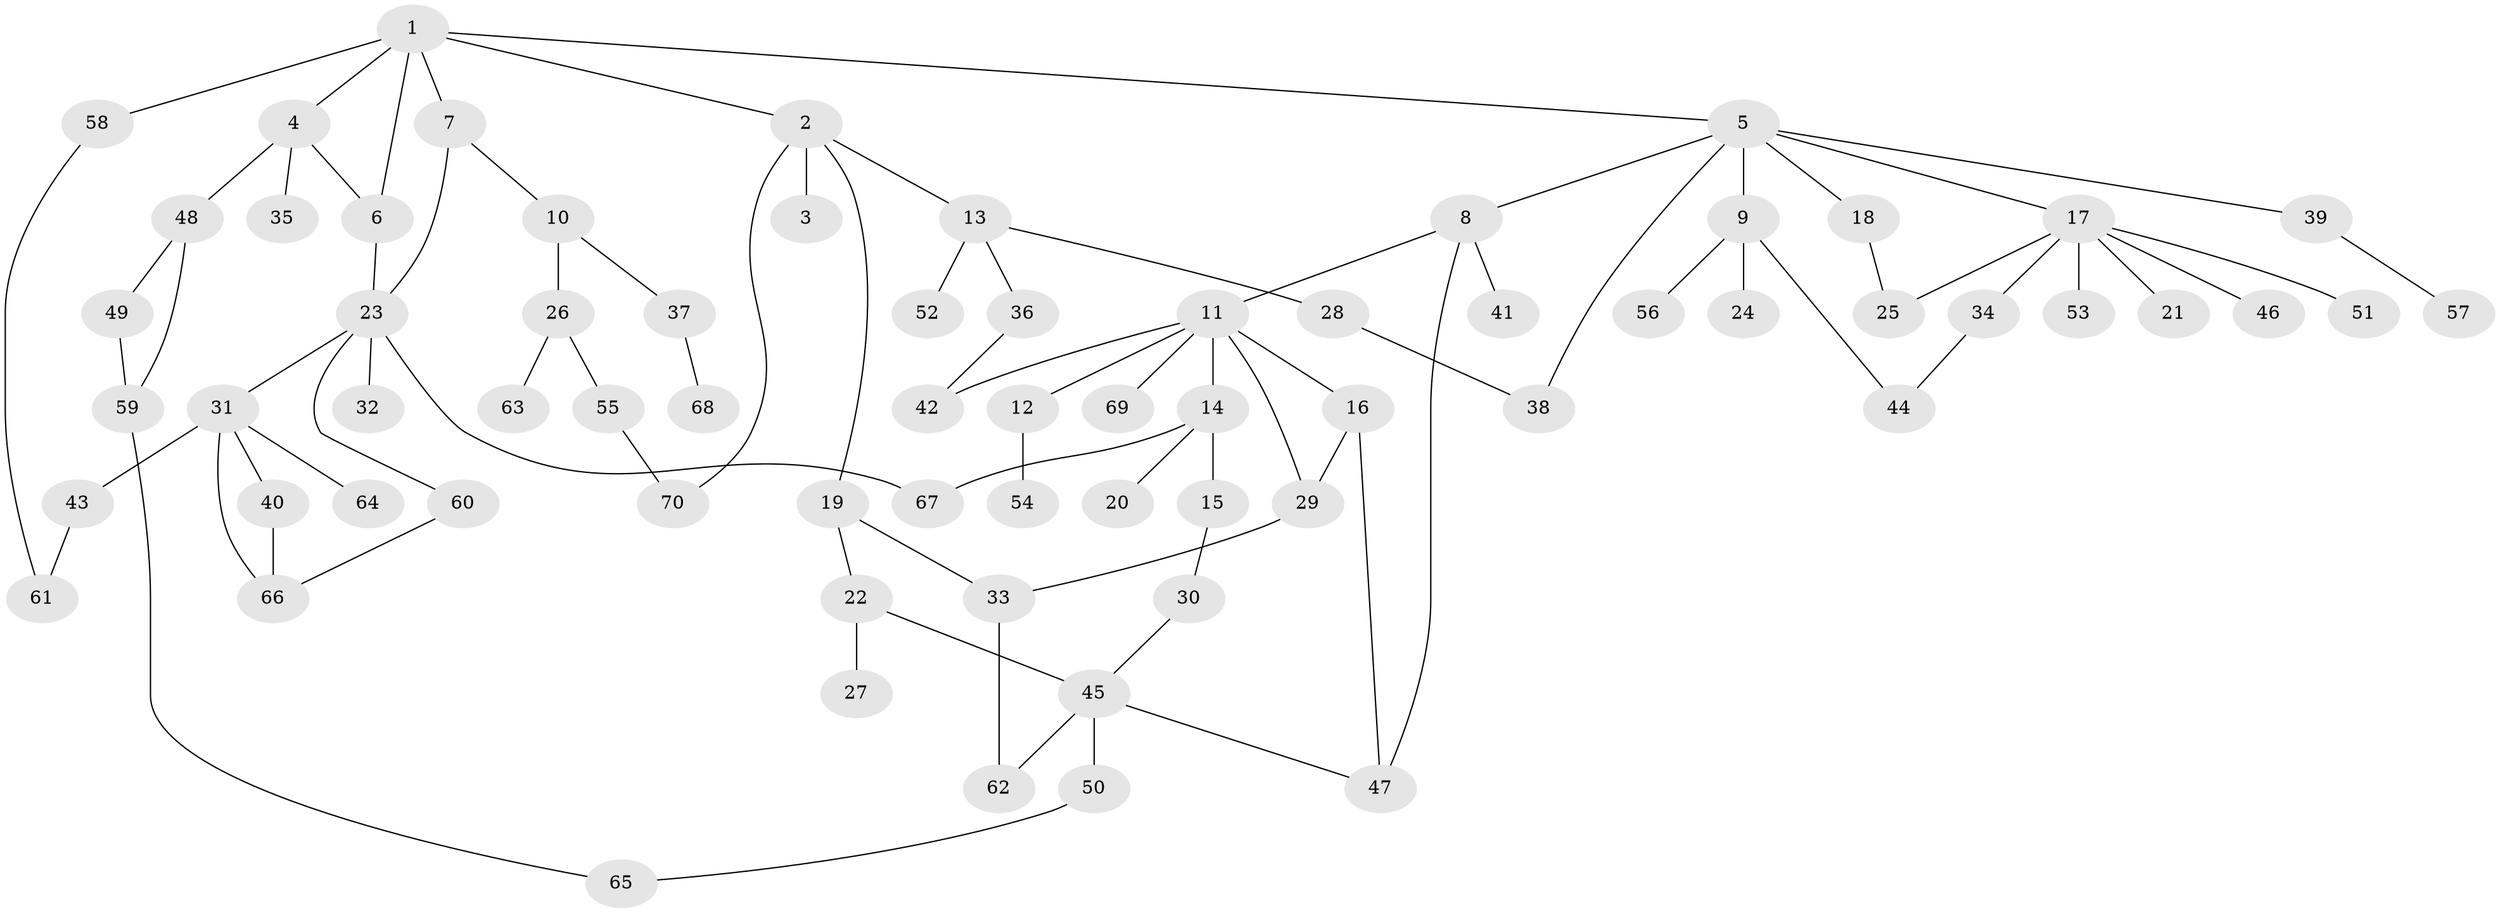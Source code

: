 // coarse degree distribution, {9: 0.03571428571428571, 1: 0.32142857142857145, 3: 0.17857142857142858, 8: 0.03571428571428571, 4: 0.03571428571428571, 7: 0.07142857142857142, 2: 0.2857142857142857, 5: 0.03571428571428571}
// Generated by graph-tools (version 1.1) at 2025/16/03/04/25 18:16:58]
// undirected, 70 vertices, 88 edges
graph export_dot {
graph [start="1"]
  node [color=gray90,style=filled];
  1;
  2;
  3;
  4;
  5;
  6;
  7;
  8;
  9;
  10;
  11;
  12;
  13;
  14;
  15;
  16;
  17;
  18;
  19;
  20;
  21;
  22;
  23;
  24;
  25;
  26;
  27;
  28;
  29;
  30;
  31;
  32;
  33;
  34;
  35;
  36;
  37;
  38;
  39;
  40;
  41;
  42;
  43;
  44;
  45;
  46;
  47;
  48;
  49;
  50;
  51;
  52;
  53;
  54;
  55;
  56;
  57;
  58;
  59;
  60;
  61;
  62;
  63;
  64;
  65;
  66;
  67;
  68;
  69;
  70;
  1 -- 2;
  1 -- 4;
  1 -- 5;
  1 -- 7;
  1 -- 58;
  1 -- 6;
  2 -- 3;
  2 -- 13;
  2 -- 19;
  2 -- 70;
  4 -- 6;
  4 -- 35;
  4 -- 48;
  5 -- 8;
  5 -- 9;
  5 -- 17;
  5 -- 18;
  5 -- 38;
  5 -- 39;
  6 -- 23;
  7 -- 10;
  7 -- 23;
  8 -- 11;
  8 -- 41;
  8 -- 47;
  9 -- 24;
  9 -- 56;
  9 -- 44;
  10 -- 26;
  10 -- 37;
  11 -- 12;
  11 -- 14;
  11 -- 16;
  11 -- 29;
  11 -- 69;
  11 -- 42;
  12 -- 54;
  13 -- 28;
  13 -- 36;
  13 -- 52;
  14 -- 15;
  14 -- 20;
  14 -- 67;
  15 -- 30;
  16 -- 47;
  16 -- 29;
  17 -- 21;
  17 -- 34;
  17 -- 46;
  17 -- 51;
  17 -- 53;
  17 -- 25;
  18 -- 25;
  19 -- 22;
  19 -- 33;
  22 -- 27;
  22 -- 45;
  23 -- 31;
  23 -- 32;
  23 -- 60;
  23 -- 67;
  26 -- 55;
  26 -- 63;
  28 -- 38;
  29 -- 33;
  30 -- 45;
  31 -- 40;
  31 -- 43;
  31 -- 64;
  31 -- 66;
  33 -- 62;
  34 -- 44;
  36 -- 42;
  37 -- 68;
  39 -- 57;
  40 -- 66;
  43 -- 61;
  45 -- 50;
  45 -- 62;
  45 -- 47;
  48 -- 49;
  48 -- 59;
  49 -- 59;
  50 -- 65;
  55 -- 70;
  58 -- 61;
  59 -- 65;
  60 -- 66;
}

